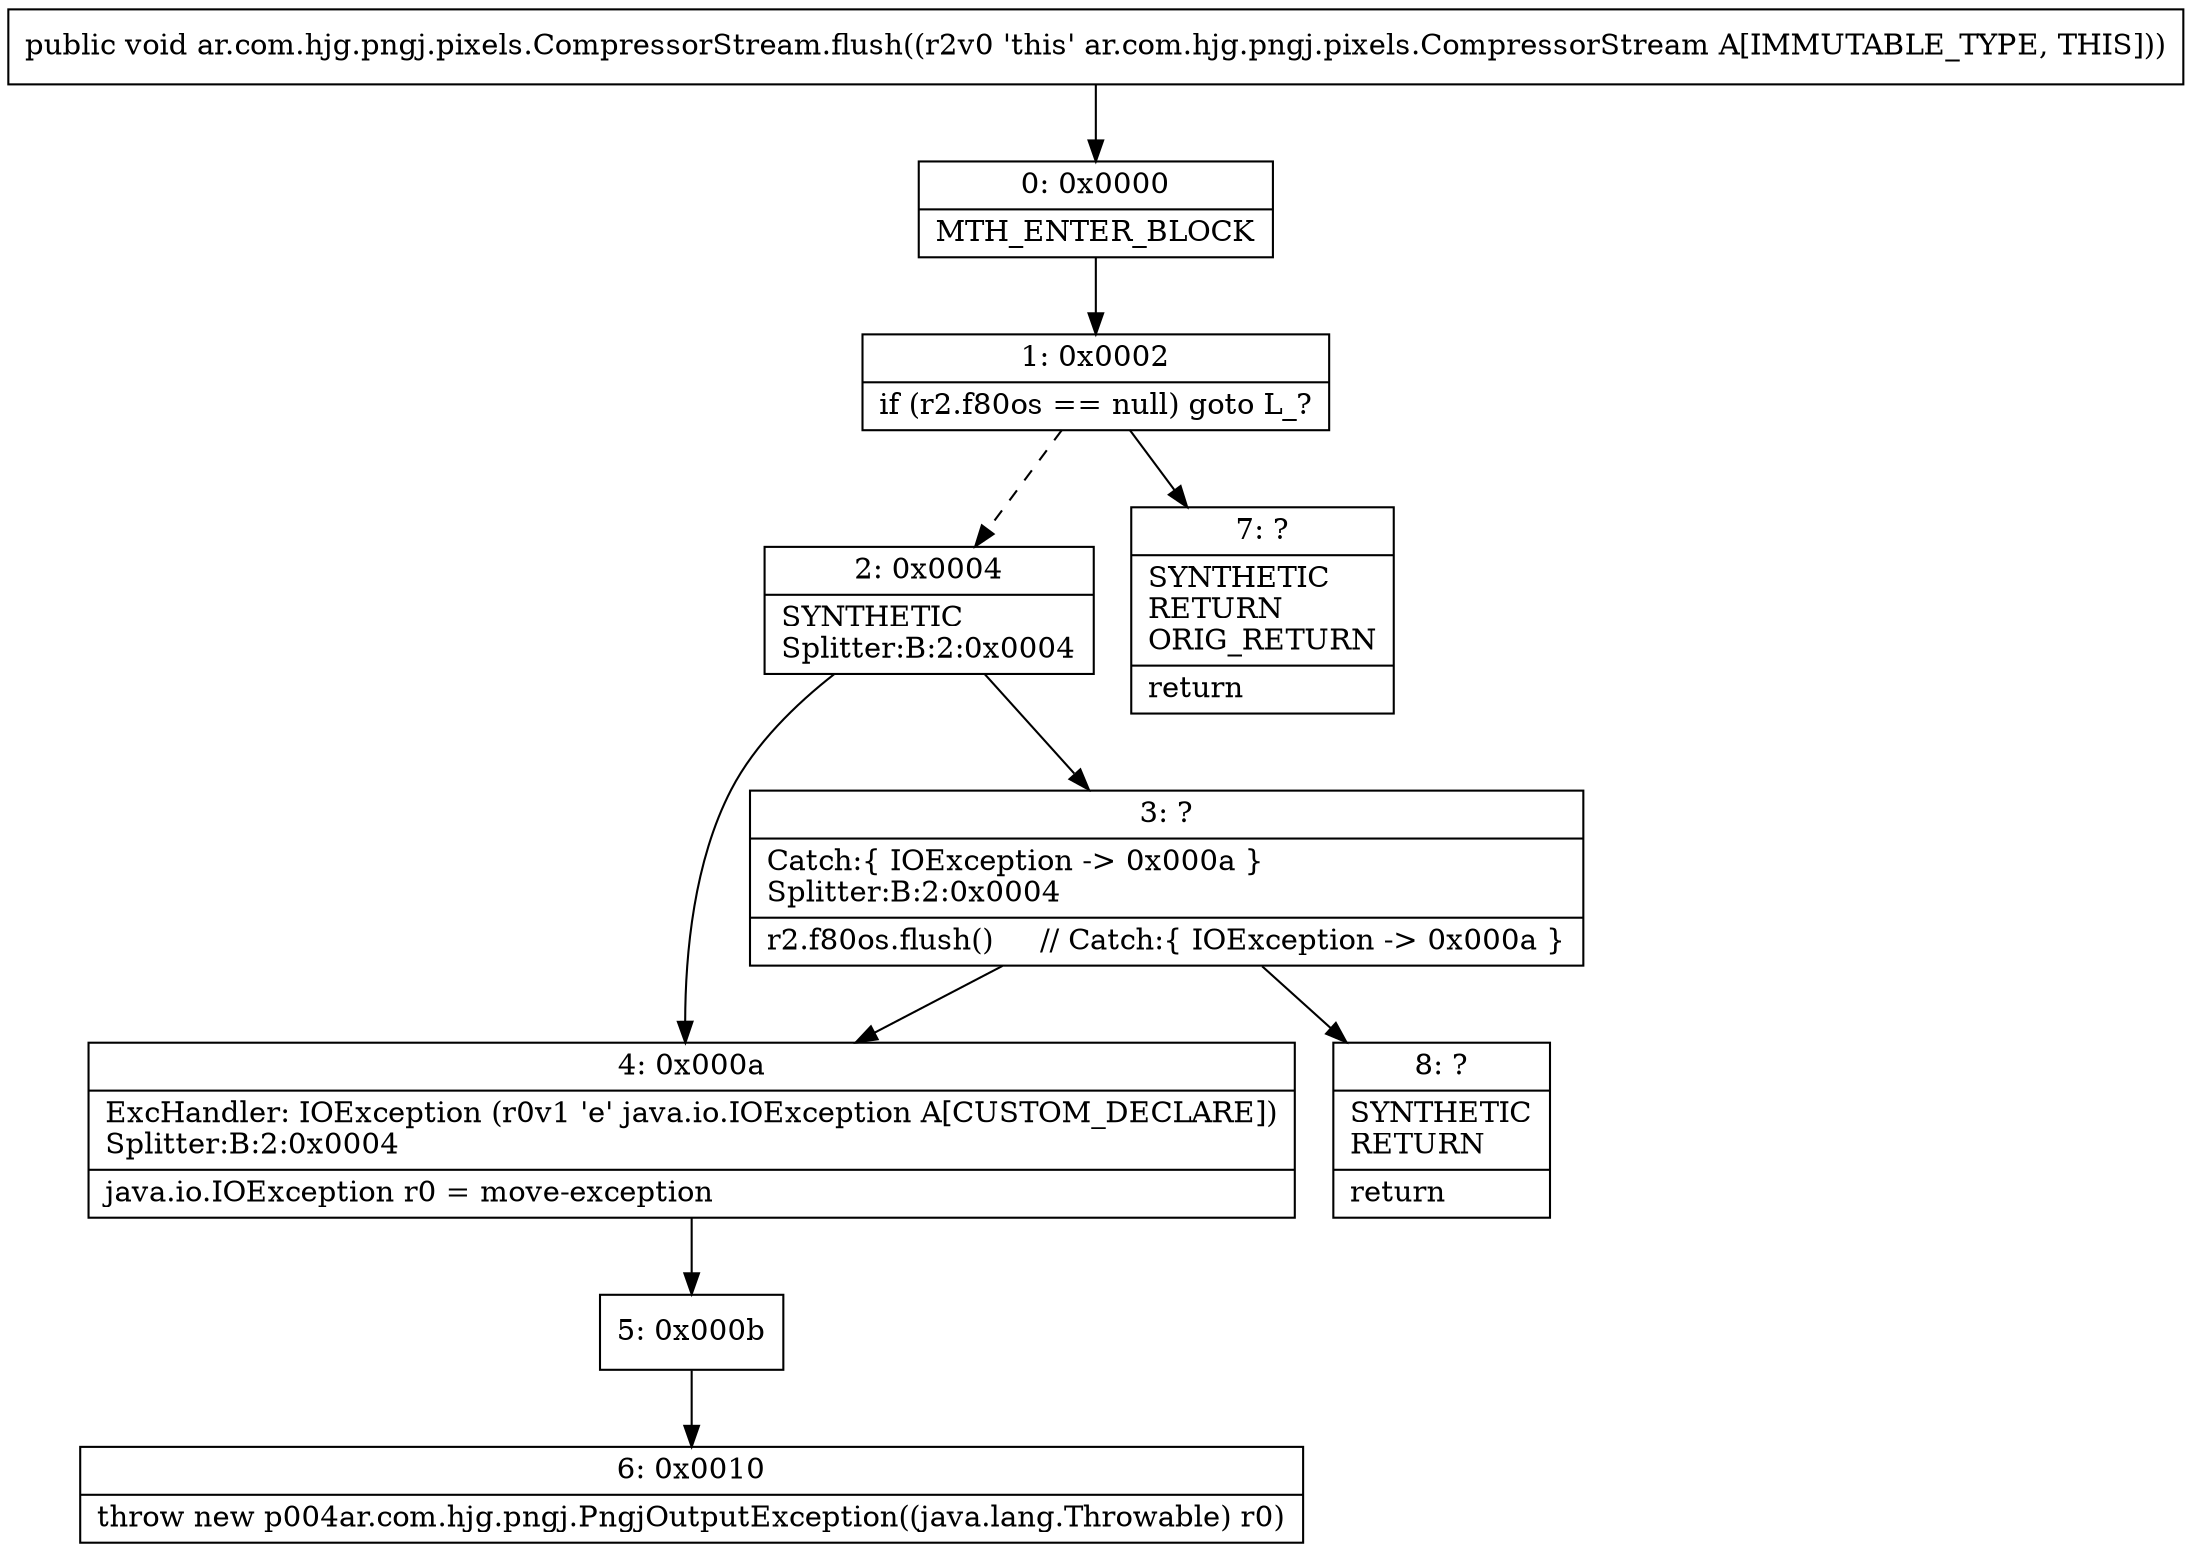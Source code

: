 digraph "CFG forar.com.hjg.pngj.pixels.CompressorStream.flush()V" {
Node_0 [shape=record,label="{0\:\ 0x0000|MTH_ENTER_BLOCK\l}"];
Node_1 [shape=record,label="{1\:\ 0x0002|if (r2.f80os == null) goto L_?\l}"];
Node_2 [shape=record,label="{2\:\ 0x0004|SYNTHETIC\lSplitter:B:2:0x0004\l}"];
Node_3 [shape=record,label="{3\:\ ?|Catch:\{ IOException \-\> 0x000a \}\lSplitter:B:2:0x0004\l|r2.f80os.flush()     \/\/ Catch:\{ IOException \-\> 0x000a \}\l}"];
Node_4 [shape=record,label="{4\:\ 0x000a|ExcHandler: IOException (r0v1 'e' java.io.IOException A[CUSTOM_DECLARE])\lSplitter:B:2:0x0004\l|java.io.IOException r0 = move\-exception\l}"];
Node_5 [shape=record,label="{5\:\ 0x000b}"];
Node_6 [shape=record,label="{6\:\ 0x0010|throw new p004ar.com.hjg.pngj.PngjOutputException((java.lang.Throwable) r0)\l}"];
Node_7 [shape=record,label="{7\:\ ?|SYNTHETIC\lRETURN\lORIG_RETURN\l|return\l}"];
Node_8 [shape=record,label="{8\:\ ?|SYNTHETIC\lRETURN\l|return\l}"];
MethodNode[shape=record,label="{public void ar.com.hjg.pngj.pixels.CompressorStream.flush((r2v0 'this' ar.com.hjg.pngj.pixels.CompressorStream A[IMMUTABLE_TYPE, THIS])) }"];
MethodNode -> Node_0;
Node_0 -> Node_1;
Node_1 -> Node_2[style=dashed];
Node_1 -> Node_7;
Node_2 -> Node_3;
Node_2 -> Node_4;
Node_3 -> Node_4;
Node_3 -> Node_8;
Node_4 -> Node_5;
Node_5 -> Node_6;
}

